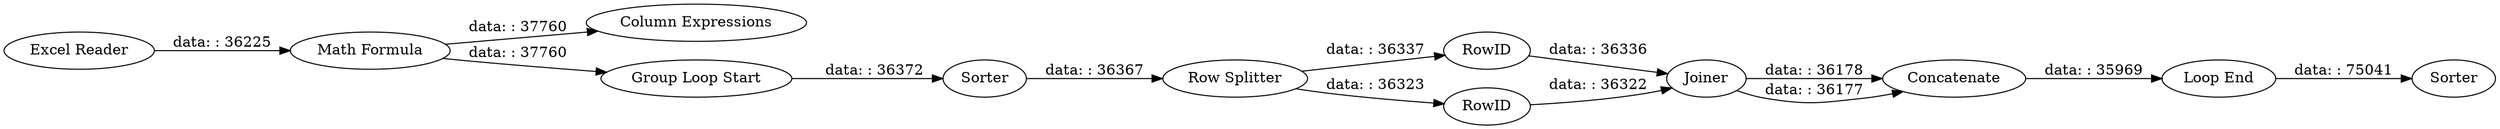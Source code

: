 digraph {
	"5876863461913857299_12" [label="Column Expressions"]
	"5876863461913857299_3" [label="Loop End"]
	"5876863461913857299_1" [label="Excel Reader"]
	"5876863461913857299_13" [label=Sorter]
	"5876863461913857299_6" [label=RowID]
	"5876863461913857299_4" [label="Row Splitter"]
	"5876863461913857299_5" [label=RowID]
	"5876863461913857299_8" [label=Concatenate]
	"5876863461913857299_2" [label="Group Loop Start"]
	"5876863461913857299_11" [label="Math Formula"]
	"5876863461913857299_7" [label=Joiner]
	"5876863461913857299_9" [label=Sorter]
	"5876863461913857299_11" -> "5876863461913857299_2" [label="data: : 37760"]
	"5876863461913857299_11" -> "5876863461913857299_12" [label="data: : 37760"]
	"5876863461913857299_3" -> "5876863461913857299_9" [label="data: : 75041"]
	"5876863461913857299_4" -> "5876863461913857299_5" [label="data: : 36323"]
	"5876863461913857299_5" -> "5876863461913857299_7" [label="data: : 36322"]
	"5876863461913857299_13" -> "5876863461913857299_4" [label="data: : 36367"]
	"5876863461913857299_6" -> "5876863461913857299_7" [label="data: : 36336"]
	"5876863461913857299_1" -> "5876863461913857299_11" [label="data: : 36225"]
	"5876863461913857299_8" -> "5876863461913857299_3" [label="data: : 35969"]
	"5876863461913857299_7" -> "5876863461913857299_8" [label="data: : 36178"]
	"5876863461913857299_7" -> "5876863461913857299_8" [label="data: : 36177"]
	"5876863461913857299_2" -> "5876863461913857299_13" [label="data: : 36372"]
	"5876863461913857299_4" -> "5876863461913857299_6" [label="data: : 36337"]
	rankdir=LR
}
